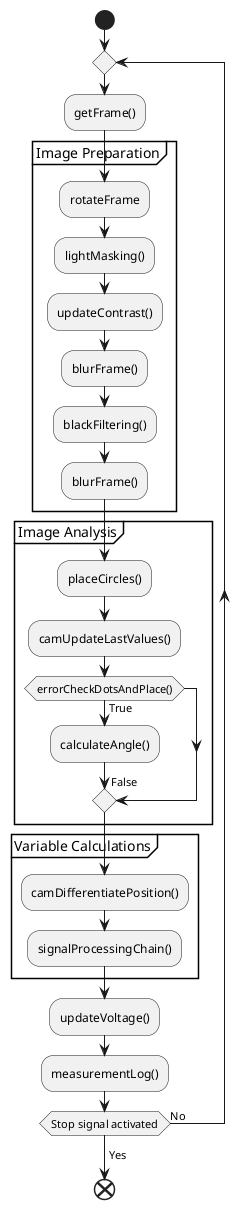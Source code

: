 @startuml ActivityDiagram
start
repeat
    :getFrame();
    partition "Image Preparation" {
        :rotateFrame;
        :lightMasking();
        :updateContrast();
        :blurFrame(); 
        :blackFiltering();
        :blurFrame();
    }
    partition "Image Analysis" {
        :placeCircles();
        :camUpdateLastValues();

        if (errorCheckDotsAndPlace()) then (True)
            :calculateAngle();      
            -> False;     
        endif
        
        
    }
    partition "Variable Calculations" {
        :camDifferentiatePosition();
        :signalProcessingChain();
    }
    :updateVoltage();
    :measurementLog();    


repeat while (Stop signal activated) is (No)
->Yes;
end

@enduml 